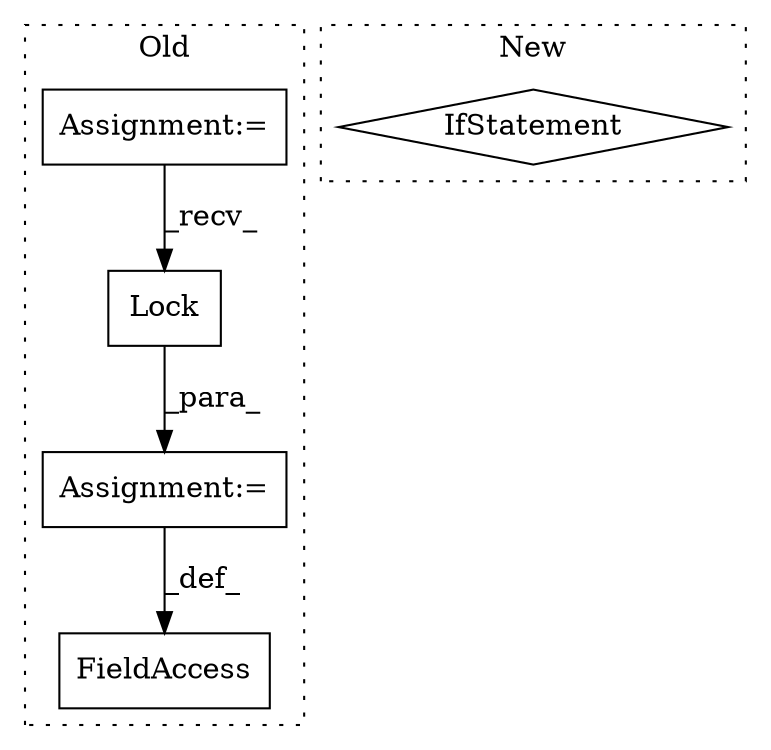 digraph G {
subgraph cluster0 {
1 [label="Lock" a="32" s="1367" l="6" shape="box"];
3 [label="Assignment:=" a="7" s="1356" l="1" shape="box"];
4 [label="FieldAccess" a="22" s="1347" l="9" shape="box"];
5 [label="Assignment:=" a="7" s="822" l="9" shape="box"];
label = "Old";
style="dotted";
}
subgraph cluster1 {
2 [label="IfStatement" a="25" s="1297,1320" l="4,2" shape="diamond"];
label = "New";
style="dotted";
}
1 -> 3 [label="_para_"];
3 -> 4 [label="_def_"];
5 -> 1 [label="_recv_"];
}
